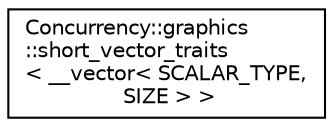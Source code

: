 digraph "Graphical Class Hierarchy"
{
  edge [fontname="Helvetica",fontsize="10",labelfontname="Helvetica",labelfontsize="10"];
  node [fontname="Helvetica",fontsize="10",shape=record];
  rankdir="LR";
  Node1 [label="Concurrency::graphics\l::short_vector_traits\l\< __vector\< SCALAR_TYPE,\l SIZE \> \>",height=0.2,width=0.4,color="black", fillcolor="white", style="filled",URL="$structConcurrency_1_1graphics_1_1short__vector__traits_3_01____vector_3_01SCALAR__TYPE_00_01SIZE_01_4_01_4.html"];
}
